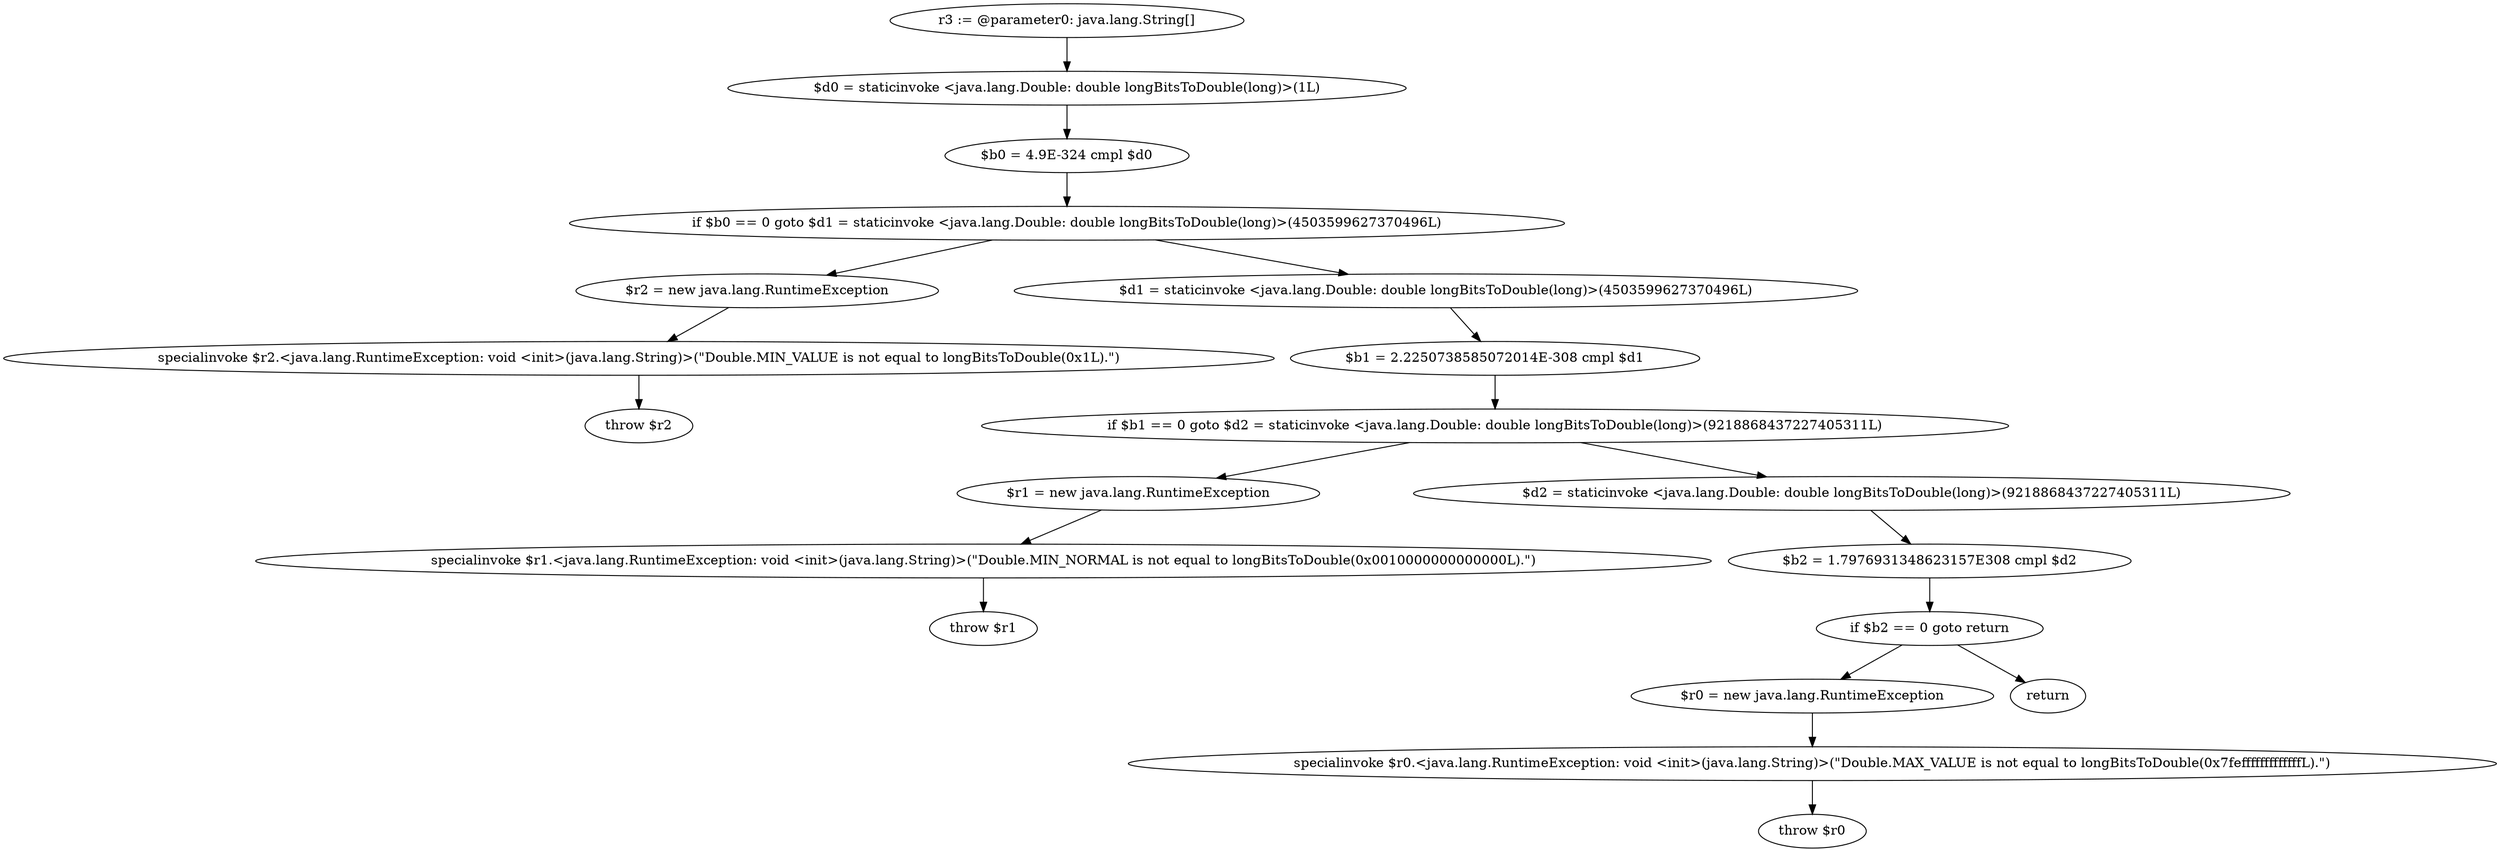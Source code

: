 digraph "unitGraph" {
    "r3 := @parameter0: java.lang.String[]"
    "$d0 = staticinvoke <java.lang.Double: double longBitsToDouble(long)>(1L)"
    "$b0 = 4.9E-324 cmpl $d0"
    "if $b0 == 0 goto $d1 = staticinvoke <java.lang.Double: double longBitsToDouble(long)>(4503599627370496L)"
    "$r2 = new java.lang.RuntimeException"
    "specialinvoke $r2.<java.lang.RuntimeException: void <init>(java.lang.String)>(\"Double.MIN_VALUE is not equal to longBitsToDouble(0x1L).\")"
    "throw $r2"
    "$d1 = staticinvoke <java.lang.Double: double longBitsToDouble(long)>(4503599627370496L)"
    "$b1 = 2.2250738585072014E-308 cmpl $d1"
    "if $b1 == 0 goto $d2 = staticinvoke <java.lang.Double: double longBitsToDouble(long)>(9218868437227405311L)"
    "$r1 = new java.lang.RuntimeException"
    "specialinvoke $r1.<java.lang.RuntimeException: void <init>(java.lang.String)>(\"Double.MIN_NORMAL is not equal to longBitsToDouble(0x0010000000000000L).\")"
    "throw $r1"
    "$d2 = staticinvoke <java.lang.Double: double longBitsToDouble(long)>(9218868437227405311L)"
    "$b2 = 1.7976931348623157E308 cmpl $d2"
    "if $b2 == 0 goto return"
    "$r0 = new java.lang.RuntimeException"
    "specialinvoke $r0.<java.lang.RuntimeException: void <init>(java.lang.String)>(\"Double.MAX_VALUE is not equal to longBitsToDouble(0x7fefffffffffffffL).\")"
    "throw $r0"
    "return"
    "r3 := @parameter0: java.lang.String[]"->"$d0 = staticinvoke <java.lang.Double: double longBitsToDouble(long)>(1L)";
    "$d0 = staticinvoke <java.lang.Double: double longBitsToDouble(long)>(1L)"->"$b0 = 4.9E-324 cmpl $d0";
    "$b0 = 4.9E-324 cmpl $d0"->"if $b0 == 0 goto $d1 = staticinvoke <java.lang.Double: double longBitsToDouble(long)>(4503599627370496L)";
    "if $b0 == 0 goto $d1 = staticinvoke <java.lang.Double: double longBitsToDouble(long)>(4503599627370496L)"->"$r2 = new java.lang.RuntimeException";
    "if $b0 == 0 goto $d1 = staticinvoke <java.lang.Double: double longBitsToDouble(long)>(4503599627370496L)"->"$d1 = staticinvoke <java.lang.Double: double longBitsToDouble(long)>(4503599627370496L)";
    "$r2 = new java.lang.RuntimeException"->"specialinvoke $r2.<java.lang.RuntimeException: void <init>(java.lang.String)>(\"Double.MIN_VALUE is not equal to longBitsToDouble(0x1L).\")";
    "specialinvoke $r2.<java.lang.RuntimeException: void <init>(java.lang.String)>(\"Double.MIN_VALUE is not equal to longBitsToDouble(0x1L).\")"->"throw $r2";
    "$d1 = staticinvoke <java.lang.Double: double longBitsToDouble(long)>(4503599627370496L)"->"$b1 = 2.2250738585072014E-308 cmpl $d1";
    "$b1 = 2.2250738585072014E-308 cmpl $d1"->"if $b1 == 0 goto $d2 = staticinvoke <java.lang.Double: double longBitsToDouble(long)>(9218868437227405311L)";
    "if $b1 == 0 goto $d2 = staticinvoke <java.lang.Double: double longBitsToDouble(long)>(9218868437227405311L)"->"$r1 = new java.lang.RuntimeException";
    "if $b1 == 0 goto $d2 = staticinvoke <java.lang.Double: double longBitsToDouble(long)>(9218868437227405311L)"->"$d2 = staticinvoke <java.lang.Double: double longBitsToDouble(long)>(9218868437227405311L)";
    "$r1 = new java.lang.RuntimeException"->"specialinvoke $r1.<java.lang.RuntimeException: void <init>(java.lang.String)>(\"Double.MIN_NORMAL is not equal to longBitsToDouble(0x0010000000000000L).\")";
    "specialinvoke $r1.<java.lang.RuntimeException: void <init>(java.lang.String)>(\"Double.MIN_NORMAL is not equal to longBitsToDouble(0x0010000000000000L).\")"->"throw $r1";
    "$d2 = staticinvoke <java.lang.Double: double longBitsToDouble(long)>(9218868437227405311L)"->"$b2 = 1.7976931348623157E308 cmpl $d2";
    "$b2 = 1.7976931348623157E308 cmpl $d2"->"if $b2 == 0 goto return";
    "if $b2 == 0 goto return"->"$r0 = new java.lang.RuntimeException";
    "if $b2 == 0 goto return"->"return";
    "$r0 = new java.lang.RuntimeException"->"specialinvoke $r0.<java.lang.RuntimeException: void <init>(java.lang.String)>(\"Double.MAX_VALUE is not equal to longBitsToDouble(0x7fefffffffffffffL).\")";
    "specialinvoke $r0.<java.lang.RuntimeException: void <init>(java.lang.String)>(\"Double.MAX_VALUE is not equal to longBitsToDouble(0x7fefffffffffffffL).\")"->"throw $r0";
}
